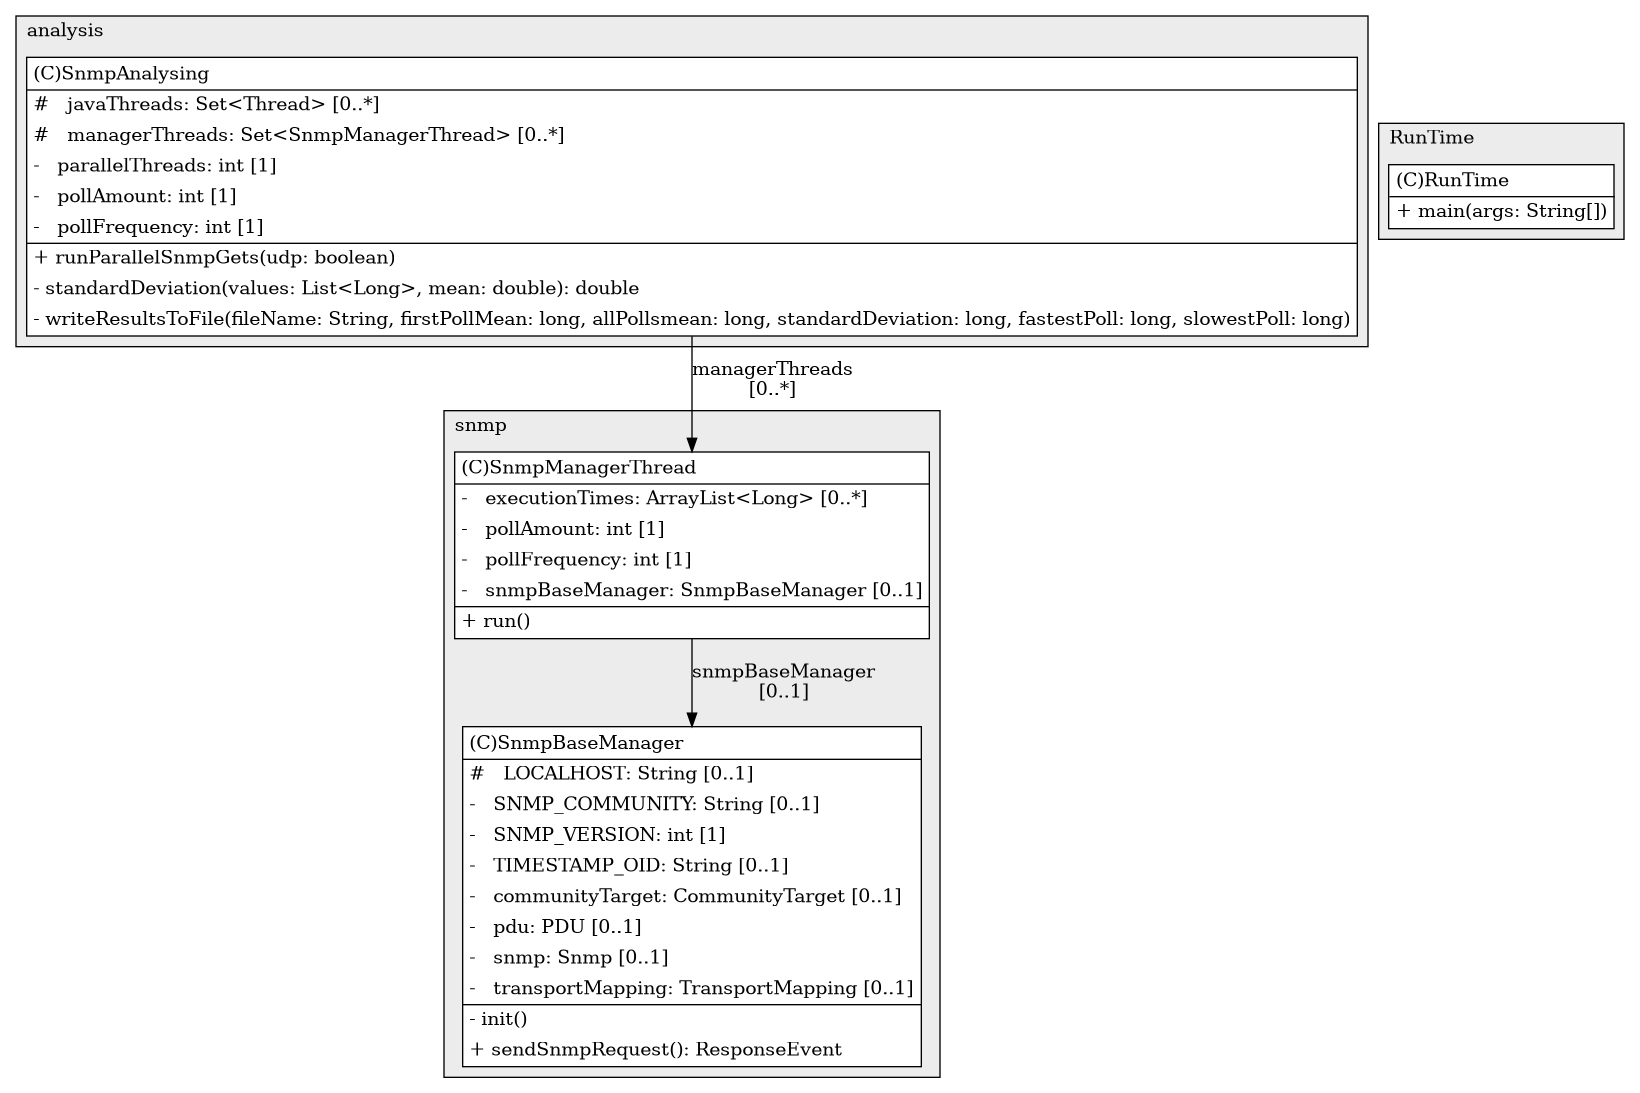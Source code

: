 @startuml

/' diagram meta data start
config=StructureConfiguration;
{
  "projectClassification": {
    "searchMode": "OpenProject", // OpenProject, AllProjects
    "includedProjects": "",
    "pathEndKeywords": "*.impl",
    "isClientPath": "",
    "isClientName": "",
    "isTestPath": "",
    "isTestName": "",
    "isMappingPath": "",
    "isMappingName": "",
    "isDataAccessPath": "",
    "isDataAccessName": "",
    "isDataStructurePath": "",
    "isDataStructureName": "",
    "isInterfaceStructuresPath": "",
    "isInterfaceStructuresName": "",
    "isEntryPointPath": "",
    "isEntryPointName": "",
    "treatFinalFieldsAsMandatory": false
  },
  "graphRestriction": {
    "classPackageExcludeFilter": "",
    "classPackageIncludeFilter": "",
    "classNameExcludeFilter": "",
    "classNameIncludeFilter": "",
    "methodNameExcludeFilter": "",
    "methodNameIncludeFilter": "",
    "removeByInheritance": "", // inheritance/annotation based filtering is done in a second step
    "removeByAnnotation": "",
    "removeByClassPackage": "", // cleanup the graph after inheritance/annotation based filtering is done
    "removeByClassName": "",
    "cutMappings": false,
    "cutEnum": true,
    "cutTests": true,
    "cutClient": true,
    "cutDataAccess": true,
    "cutInterfaceStructures": true,
    "cutDataStructures": true,
    "cutGetterAndSetter": true,
    "cutConstructors": true
  },
  "graphTraversal": {
    "forwardDepth": 3,
    "backwardDepth": 3,
    "classPackageExcludeFilter": "",
    "classPackageIncludeFilter": "",
    "classNameExcludeFilter": "",
    "classNameIncludeFilter": "",
    "methodNameExcludeFilter": "",
    "methodNameIncludeFilter": "",
    "hideMappings": false,
    "hideDataStructures": false,
    "hidePrivateMethods": true,
    "hideInterfaceCalls": true, // indirection: implementation -> interface (is hidden) -> implementation
    "onlyShowApplicationEntryPoints": false, // root node is included
    "useMethodCallsForStructureDiagram": "ForwardOnly" // ForwardOnly, BothDirections, No
  },
  "details": {
    "aggregation": "GroupByClass", // ByClass, GroupByClass, None
    "showClassGenericTypes": true,
    "showMethods": true,
    "showMethodParameterNames": true,
    "showMethodParameterTypes": true,
    "showMethodReturnType": true,
    "showPackageLevels": 4,
    "showDetailedClassStructure": true
  },
  "rootClass": "RunTime",
  "extensionCallbackMethod": "" // qualified.class.name#methodName - signature: public static String method(String)
}
diagram meta data end '/



digraph g {
    rankdir="TB"
    splines=polyline
    

'nodes 
subgraph cluster_1024445732 { 
   	label=analysis
	labeljust=l
	fillcolor="#ececec"
	style=filled
   
   SnmpAnalysing1024445732[
	label=<<TABLE BORDER="1" CELLBORDER="0" CELLPADDING="4" CELLSPACING="0">
<TR><TD ALIGN="LEFT" >(C)SnmpAnalysing</TD></TR>
<HR/>
<TR><TD ALIGN="LEFT" >#   javaThreads: Set&lt;Thread&gt; [0..*]</TD></TR>
<TR><TD ALIGN="LEFT" >#   managerThreads: Set&lt;SnmpManagerThread&gt; [0..*]</TD></TR>
<TR><TD ALIGN="LEFT" >-   parallelThreads: int [1]</TD></TR>
<TR><TD ALIGN="LEFT" >-   pollAmount: int [1]</TD></TR>
<TR><TD ALIGN="LEFT" >-   pollFrequency: int [1]</TD></TR>
<HR/>
<TR><TD ALIGN="LEFT" >+ runParallelSnmpGets(udp: boolean)</TD></TR>
<TR><TD ALIGN="LEFT" >- standardDeviation(values: List&lt;Long&gt;, mean: double): double</TD></TR>
<TR><TD ALIGN="LEFT" >- writeResultsToFile(fileName: String, firstPollMean: long, allPollsmean: long, standardDeviation: long, fastestPoll: long, slowestPoll: long)</TD></TR>
</TABLE>>
	style=filled
	margin=0
	shape=plaintext
	fillcolor="#FFFFFF"
];
} 

subgraph cluster_1080304680 { 
   	label=RunTime
	labeljust=l
	fillcolor="#ececec"
	style=filled
   
   RunTime1080304680[
	label=<<TABLE BORDER="1" CELLBORDER="0" CELLPADDING="4" CELLSPACING="0">
<TR><TD ALIGN="LEFT" >(C)RunTime</TD></TR>
<HR/>
<TR><TD ALIGN="LEFT" >+ main(args: String[])</TD></TR>
</TABLE>>
	style=filled
	margin=0
	shape=plaintext
	fillcolor="#FFFFFF"
];
} 

subgraph cluster_3535166 { 
   	label=snmp
	labeljust=l
	fillcolor="#ececec"
	style=filled
   
   SnmpBaseManager3535166[
	label=<<TABLE BORDER="1" CELLBORDER="0" CELLPADDING="4" CELLSPACING="0">
<TR><TD ALIGN="LEFT" >(C)SnmpBaseManager</TD></TR>
<HR/>
<TR><TD ALIGN="LEFT" >#   LOCALHOST: String [0..1]</TD></TR>
<TR><TD ALIGN="LEFT" >-   SNMP_COMMUNITY: String [0..1]</TD></TR>
<TR><TD ALIGN="LEFT" >-   SNMP_VERSION: int [1]</TD></TR>
<TR><TD ALIGN="LEFT" >-   TIMESTAMP_OID: String [0..1]</TD></TR>
<TR><TD ALIGN="LEFT" >-   communityTarget: CommunityTarget [0..1]</TD></TR>
<TR><TD ALIGN="LEFT" >-   pdu: PDU [0..1]</TD></TR>
<TR><TD ALIGN="LEFT" >-   snmp: Snmp [0..1]</TD></TR>
<TR><TD ALIGN="LEFT" >-   transportMapping: TransportMapping [0..1]</TD></TR>
<HR/>
<TR><TD ALIGN="LEFT" >- init()</TD></TR>
<TR><TD ALIGN="LEFT" >+ sendSnmpRequest(): ResponseEvent</TD></TR>
</TABLE>>
	style=filled
	margin=0
	shape=plaintext
	fillcolor="#FFFFFF"
];

SnmpManagerThread3535166[
	label=<<TABLE BORDER="1" CELLBORDER="0" CELLPADDING="4" CELLSPACING="0">
<TR><TD ALIGN="LEFT" >(C)SnmpManagerThread</TD></TR>
<HR/>
<TR><TD ALIGN="LEFT" >-   executionTimes: ArrayList&lt;Long&gt; [0..*]</TD></TR>
<TR><TD ALIGN="LEFT" >-   pollAmount: int [1]</TD></TR>
<TR><TD ALIGN="LEFT" >-   pollFrequency: int [1]</TD></TR>
<TR><TD ALIGN="LEFT" >-   snmpBaseManager: SnmpBaseManager [0..1]</TD></TR>
<HR/>
<TR><TD ALIGN="LEFT" >+ run()</TD></TR>
</TABLE>>
	style=filled
	margin=0
	shape=plaintext
	fillcolor="#FFFFFF"
];
} 

'edges    
SnmpAnalysing1024445732 -> SnmpManagerThread3535166[label="managerThreads
[0..*]"];
SnmpManagerThread3535166 -> SnmpBaseManager3535166[label="snmpBaseManager
[0..1]"];
    
}
@enduml